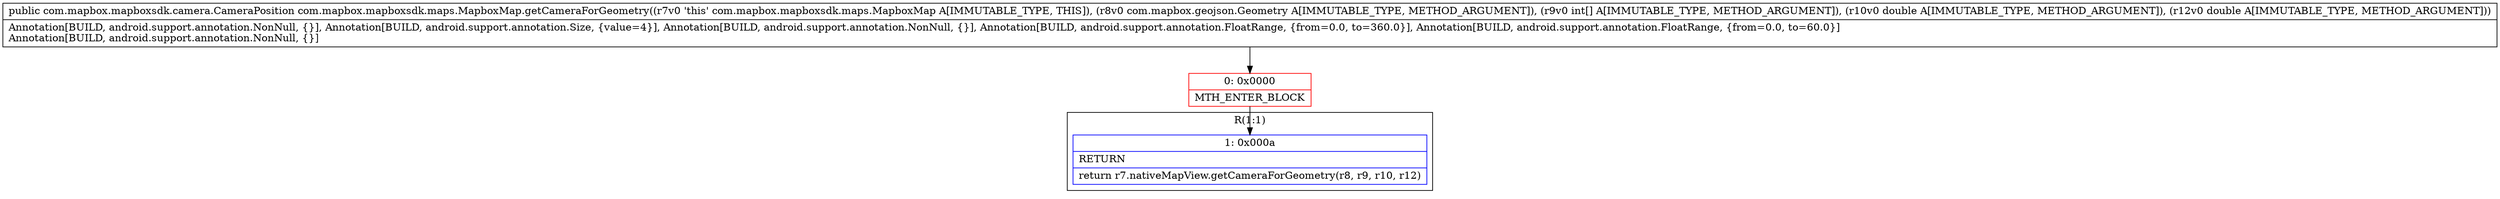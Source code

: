 digraph "CFG forcom.mapbox.mapboxsdk.maps.MapboxMap.getCameraForGeometry(Lcom\/mapbox\/geojson\/Geometry;[IDD)Lcom\/mapbox\/mapboxsdk\/camera\/CameraPosition;" {
subgraph cluster_Region_1559983794 {
label = "R(1:1)";
node [shape=record,color=blue];
Node_1 [shape=record,label="{1\:\ 0x000a|RETURN\l|return r7.nativeMapView.getCameraForGeometry(r8, r9, r10, r12)\l}"];
}
Node_0 [shape=record,color=red,label="{0\:\ 0x0000|MTH_ENTER_BLOCK\l}"];
MethodNode[shape=record,label="{public com.mapbox.mapboxsdk.camera.CameraPosition com.mapbox.mapboxsdk.maps.MapboxMap.getCameraForGeometry((r7v0 'this' com.mapbox.mapboxsdk.maps.MapboxMap A[IMMUTABLE_TYPE, THIS]), (r8v0 com.mapbox.geojson.Geometry A[IMMUTABLE_TYPE, METHOD_ARGUMENT]), (r9v0 int[] A[IMMUTABLE_TYPE, METHOD_ARGUMENT]), (r10v0 double A[IMMUTABLE_TYPE, METHOD_ARGUMENT]), (r12v0 double A[IMMUTABLE_TYPE, METHOD_ARGUMENT]))  | Annotation[BUILD, android.support.annotation.NonNull, \{\}], Annotation[BUILD, android.support.annotation.Size, \{value=4\}], Annotation[BUILD, android.support.annotation.NonNull, \{\}], Annotation[BUILD, android.support.annotation.FloatRange, \{from=0.0, to=360.0\}], Annotation[BUILD, android.support.annotation.FloatRange, \{from=0.0, to=60.0\}]\lAnnotation[BUILD, android.support.annotation.NonNull, \{\}]\l}"];
MethodNode -> Node_0;
Node_0 -> Node_1;
}

